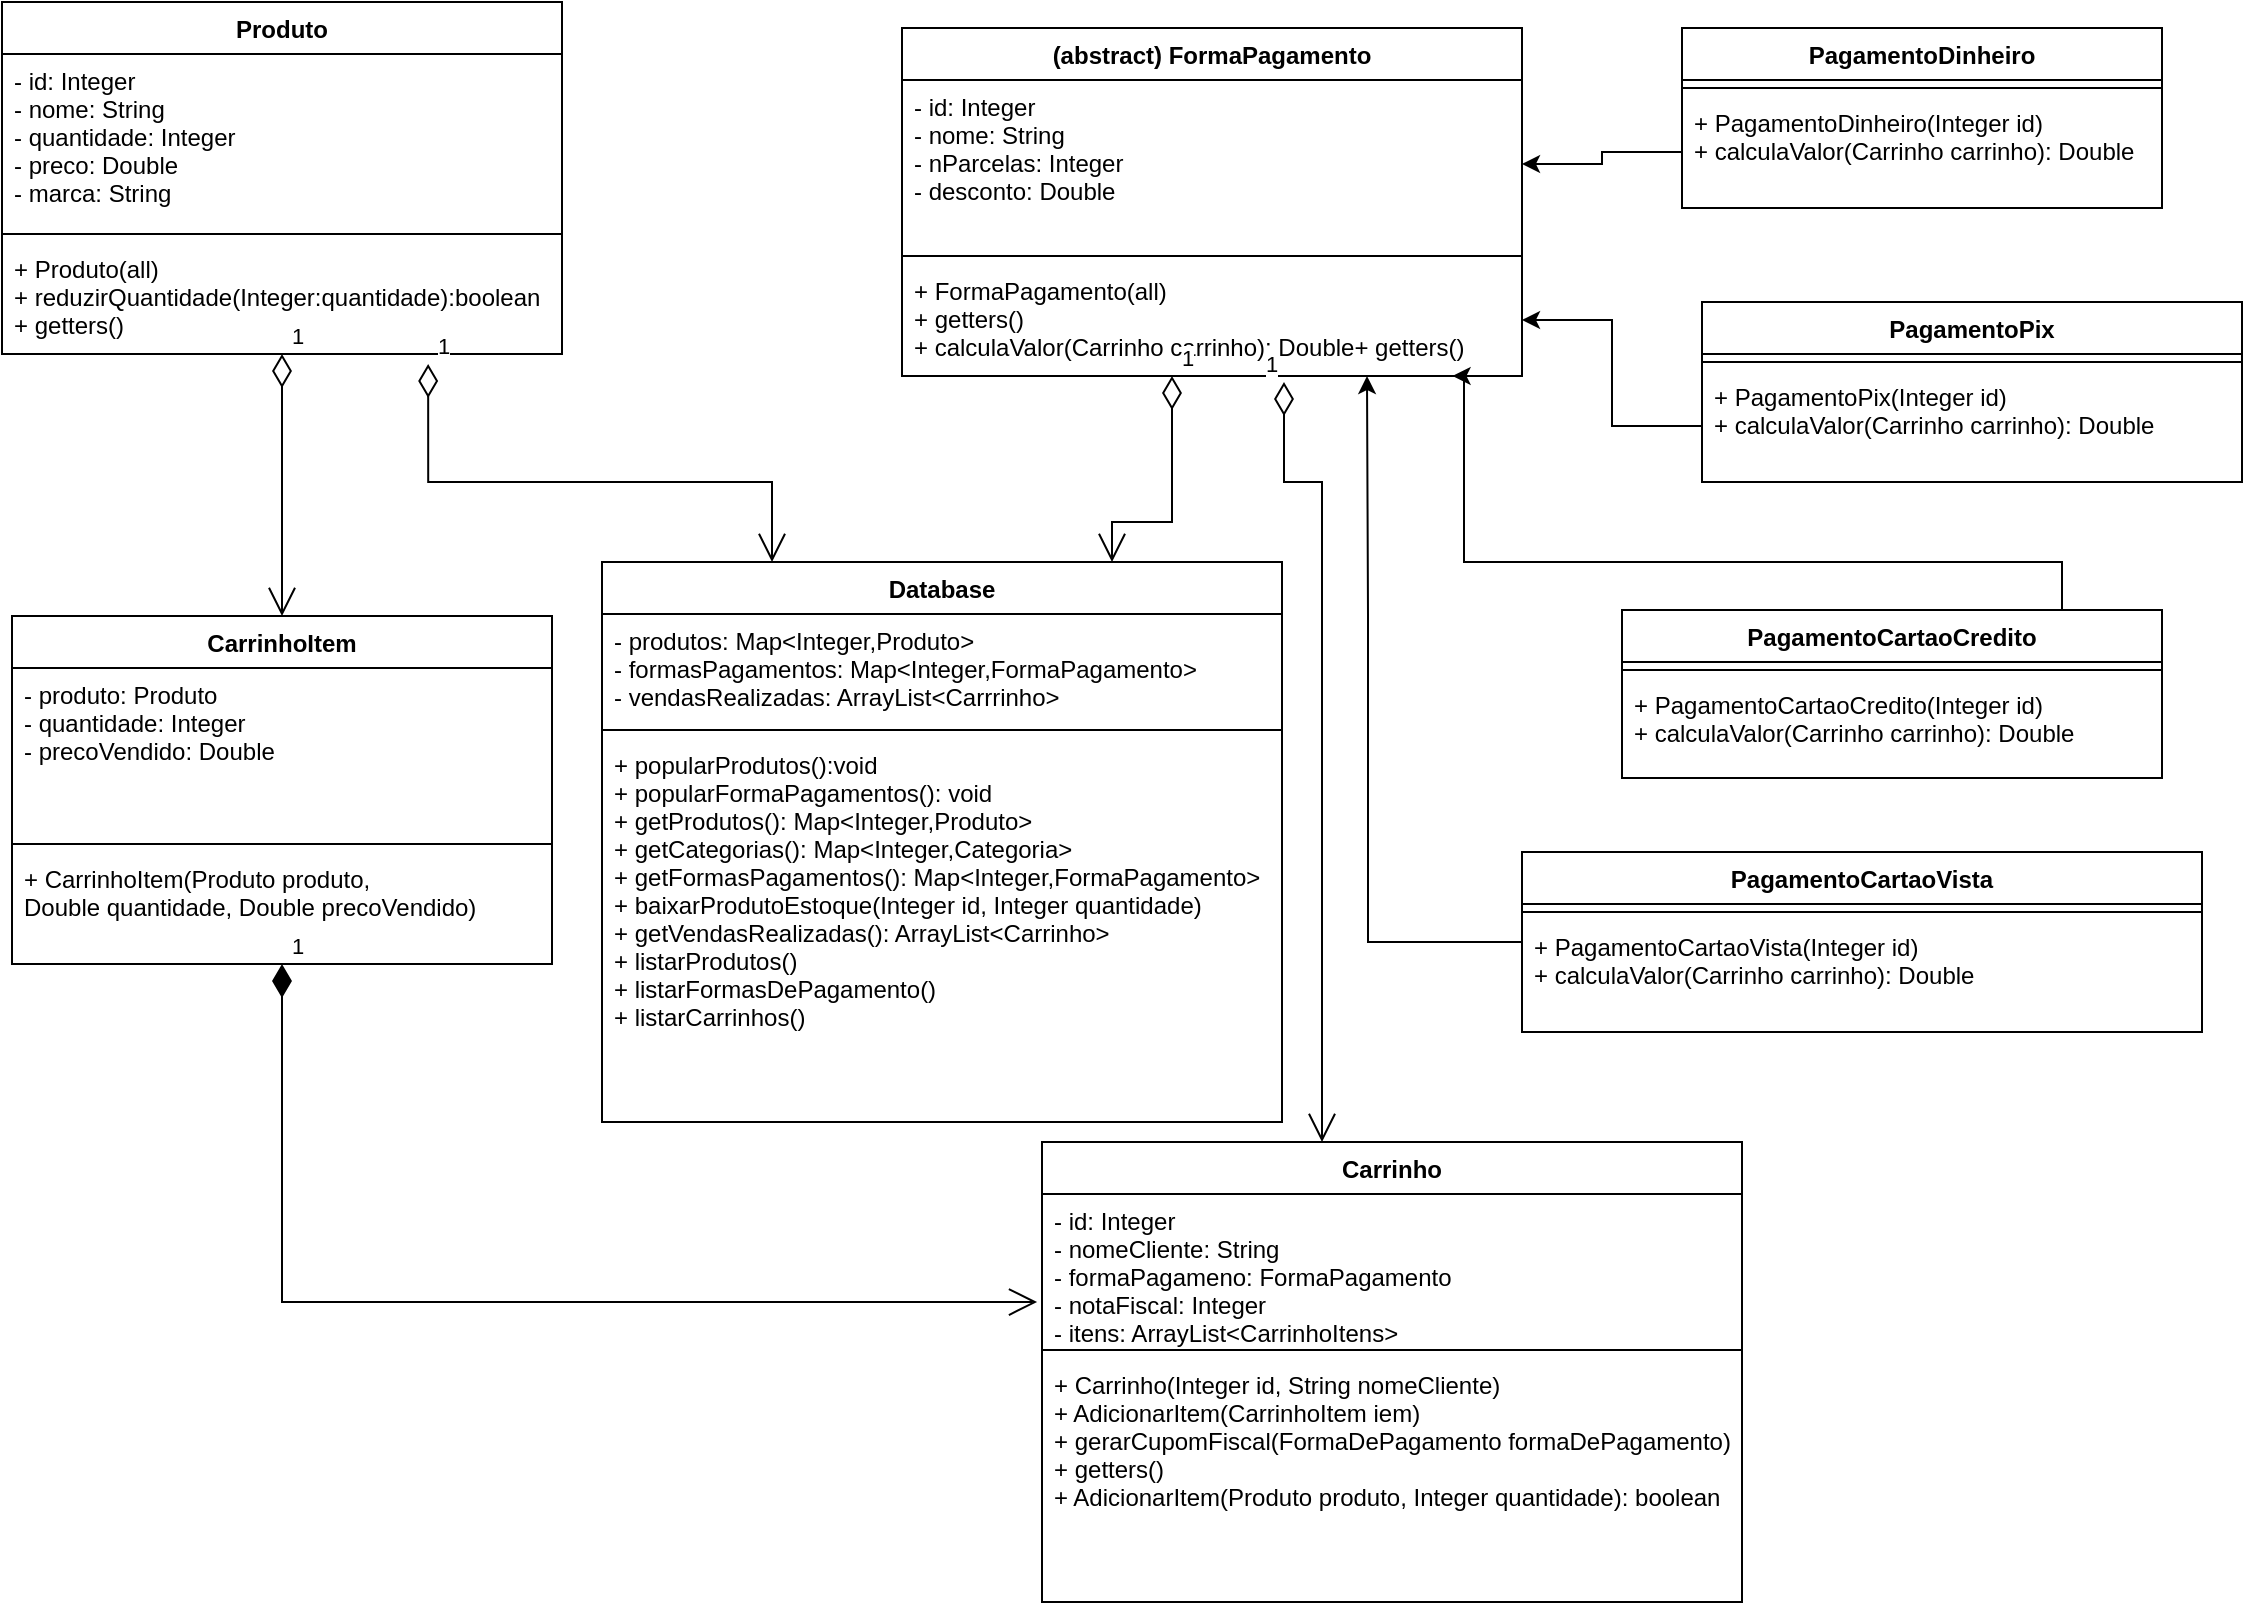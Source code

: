 <mxfile version="15.5.8" type="device"><diagram id="7b9RK0CocCT7Bumxg6Ek" name="Page-1"><mxGraphModel dx="1117" dy="687" grid="1" gridSize="10" guides="1" tooltips="1" connect="1" arrows="1" fold="1" page="1" pageScale="1" pageWidth="1169" pageHeight="827" math="0" shadow="0"><root><mxCell id="0"/><mxCell id="1" parent="0"/><mxCell id="2-MvM2ShZj06Odd4-8YE-1" value="Produto" style="swimlane;fontStyle=1;align=center;verticalAlign=top;childLayout=stackLayout;horizontal=1;startSize=26;horizontalStack=0;resizeParent=1;resizeParentMax=0;resizeLast=0;collapsible=1;marginBottom=0;" parent="1" vertex="1"><mxGeometry x="40" y="20" width="280" height="176" as="geometry"/></mxCell><mxCell id="2-MvM2ShZj06Odd4-8YE-2" value="- id: Integer&#xA;- nome: String&#xA;- quantidade: Integer&#xA;- preco: Double&#xA;- marca: String&#xA;" style="text;strokeColor=none;fillColor=none;align=left;verticalAlign=top;spacingLeft=4;spacingRight=4;overflow=hidden;rotatable=0;points=[[0,0.5],[1,0.5]];portConstraint=eastwest;" parent="2-MvM2ShZj06Odd4-8YE-1" vertex="1"><mxGeometry y="26" width="280" height="86" as="geometry"/></mxCell><mxCell id="2-MvM2ShZj06Odd4-8YE-3" value="" style="line;strokeWidth=1;fillColor=none;align=left;verticalAlign=middle;spacingTop=-1;spacingLeft=3;spacingRight=3;rotatable=0;labelPosition=right;points=[];portConstraint=eastwest;" parent="2-MvM2ShZj06Odd4-8YE-1" vertex="1"><mxGeometry y="112" width="280" height="8" as="geometry"/></mxCell><mxCell id="2-MvM2ShZj06Odd4-8YE-4" value="+ Produto(all)&#xA;+ reduzirQuantidade(Integer:quantidade):boolean&#xA;+ getters()&#xA;" style="text;strokeColor=none;fillColor=none;align=left;verticalAlign=top;spacingLeft=4;spacingRight=4;overflow=hidden;rotatable=0;points=[[0,0.5],[1,0.5]];portConstraint=eastwest;" parent="2-MvM2ShZj06Odd4-8YE-1" vertex="1"><mxGeometry y="120" width="280" height="56" as="geometry"/></mxCell><mxCell id="2-MvM2ShZj06Odd4-8YE-11" value="Database" style="swimlane;fontStyle=1;align=center;verticalAlign=top;childLayout=stackLayout;horizontal=1;startSize=26;horizontalStack=0;resizeParent=1;resizeParentMax=0;resizeLast=0;collapsible=1;marginBottom=0;" parent="1" vertex="1"><mxGeometry x="340" y="300" width="340" height="280" as="geometry"/></mxCell><mxCell id="2-MvM2ShZj06Odd4-8YE-12" value="- produtos: Map&lt;Integer,Produto&gt;&#xA;- formasPagamentos: Map&lt;Integer,FormaPagamento&gt;&#xA;- vendasRealizadas: ArrayList&lt;Carrrinho&gt;&#xA;&#xA;&#xA;&#xA;" style="text;strokeColor=none;fillColor=none;align=left;verticalAlign=top;spacingLeft=4;spacingRight=4;overflow=hidden;rotatable=0;points=[[0,0.5],[1,0.5]];portConstraint=eastwest;" parent="2-MvM2ShZj06Odd4-8YE-11" vertex="1"><mxGeometry y="26" width="340" height="54" as="geometry"/></mxCell><mxCell id="2-MvM2ShZj06Odd4-8YE-13" value="" style="line;strokeWidth=1;fillColor=none;align=left;verticalAlign=middle;spacingTop=-1;spacingLeft=3;spacingRight=3;rotatable=0;labelPosition=right;points=[];portConstraint=eastwest;" parent="2-MvM2ShZj06Odd4-8YE-11" vertex="1"><mxGeometry y="80" width="340" height="8" as="geometry"/></mxCell><mxCell id="2-MvM2ShZj06Odd4-8YE-14" value="+ popularProdutos():void&#xA;+ popularFormaPagamentos(): void&#xA;+ getProdutos(): Map&lt;Integer,Produto&gt;&#xA;+ getCategorias(): Map&lt;Integer,Categoria&gt;&#xA;+ getFormasPagamentos(): Map&lt;Integer,FormaPagamento&gt;&#xA;+ baixarProdutoEstoque(Integer id, Integer quantidade)&#xA;+ getVendasRealizadas(): ArrayList&lt;Carrinho&gt;&#xA;+ listarProdutos()&#xA;+ listarFormasDePagamento()&#xA;+ listarCarrinhos()&#xA;" style="text;strokeColor=none;fillColor=none;align=left;verticalAlign=top;spacingLeft=4;spacingRight=4;overflow=hidden;rotatable=0;points=[[0,0.5],[1,0.5]];portConstraint=eastwest;" parent="2-MvM2ShZj06Odd4-8YE-11" vertex="1"><mxGeometry y="88" width="340" height="192" as="geometry"/></mxCell><mxCell id="2-MvM2ShZj06Odd4-8YE-15" value="(abstract) FormaPagamento" style="swimlane;fontStyle=1;align=center;verticalAlign=top;childLayout=stackLayout;horizontal=1;startSize=26;horizontalStack=0;resizeParent=1;resizeParentMax=0;resizeLast=0;collapsible=1;marginBottom=0;" parent="1" vertex="1"><mxGeometry x="490" y="33" width="310" height="174" as="geometry"/></mxCell><mxCell id="2-MvM2ShZj06Odd4-8YE-16" value="- id: Integer&#xA;- nome: String&#xA;- nParcelas: Integer&#xA;- desconto: Double" style="text;strokeColor=none;fillColor=none;align=left;verticalAlign=top;spacingLeft=4;spacingRight=4;overflow=hidden;rotatable=0;points=[[0,0.5],[1,0.5]];portConstraint=eastwest;" parent="2-MvM2ShZj06Odd4-8YE-15" vertex="1"><mxGeometry y="26" width="310" height="84" as="geometry"/></mxCell><mxCell id="2-MvM2ShZj06Odd4-8YE-17" value="" style="line;strokeWidth=1;fillColor=none;align=left;verticalAlign=middle;spacingTop=-1;spacingLeft=3;spacingRight=3;rotatable=0;labelPosition=right;points=[];portConstraint=eastwest;" parent="2-MvM2ShZj06Odd4-8YE-15" vertex="1"><mxGeometry y="110" width="310" height="8" as="geometry"/></mxCell><mxCell id="2-MvM2ShZj06Odd4-8YE-18" value="+ FormaPagamento(all)&#xA;+ getters()&#xA;+ calculaValor(Carrinho carrinho): Double+ getters()&#xA;" style="text;strokeColor=none;fillColor=none;align=left;verticalAlign=top;spacingLeft=4;spacingRight=4;overflow=hidden;rotatable=0;points=[[0,0.5],[1,0.5]];portConstraint=eastwest;" parent="2-MvM2ShZj06Odd4-8YE-15" vertex="1"><mxGeometry y="118" width="310" height="56" as="geometry"/></mxCell><mxCell id="2-MvM2ShZj06Odd4-8YE-23" value="1" style="endArrow=open;html=1;endSize=12;startArrow=diamondThin;startSize=14;startFill=0;edgeStyle=orthogonalEdgeStyle;align=left;verticalAlign=bottom;rounded=0;entryX=0.25;entryY=0;entryDx=0;entryDy=0;exitX=0.761;exitY=1.089;exitDx=0;exitDy=0;exitPerimeter=0;" parent="1" source="2-MvM2ShZj06Odd4-8YE-4" target="2-MvM2ShZj06Odd4-8YE-11" edge="1"><mxGeometry x="-1" y="3" relative="1" as="geometry"><mxPoint x="340" y="240" as="sourcePoint"/><mxPoint x="530" y="380" as="targetPoint"/><Array as="points"><mxPoint x="253" y="260"/><mxPoint x="425" y="260"/></Array></mxGeometry></mxCell><mxCell id="2-MvM2ShZj06Odd4-8YE-26" value="1" style="endArrow=open;html=1;endSize=12;startArrow=diamondThin;startSize=14;startFill=0;edgeStyle=orthogonalEdgeStyle;align=left;verticalAlign=bottom;rounded=0;entryX=0.75;entryY=0;entryDx=0;entryDy=0;" parent="1" target="2-MvM2ShZj06Odd4-8YE-11" edge="1" source="2-MvM2ShZj06Odd4-8YE-18"><mxGeometry x="-1" y="3" relative="1" as="geometry"><mxPoint x="850" y="220" as="sourcePoint"/><mxPoint x="530" y="380" as="targetPoint"/><Array as="points"><mxPoint x="625" y="280"/><mxPoint x="595" y="280"/></Array></mxGeometry></mxCell><mxCell id="2-MvM2ShZj06Odd4-8YE-27" value="Carrinho" style="swimlane;fontStyle=1;align=center;verticalAlign=top;childLayout=stackLayout;horizontal=1;startSize=26;horizontalStack=0;resizeParent=1;resizeParentMax=0;resizeLast=0;collapsible=1;marginBottom=0;" parent="1" vertex="1"><mxGeometry x="560" y="590" width="350" height="230" as="geometry"/></mxCell><mxCell id="2-MvM2ShZj06Odd4-8YE-28" value="- id: Integer&#xA;- nomeCliente: String&#xA;- formaPagameno: FormaPagamento&#xA;- notaFiscal: Integer&#xA;- itens: ArrayList&lt;CarrinhoItens&gt;&#xA;" style="text;strokeColor=none;fillColor=none;align=left;verticalAlign=top;spacingLeft=4;spacingRight=4;overflow=hidden;rotatable=0;points=[[0,0.5],[1,0.5]];portConstraint=eastwest;" parent="2-MvM2ShZj06Odd4-8YE-27" vertex="1"><mxGeometry y="26" width="350" height="74" as="geometry"/></mxCell><mxCell id="2-MvM2ShZj06Odd4-8YE-29" value="" style="line;strokeWidth=1;fillColor=none;align=left;verticalAlign=middle;spacingTop=-1;spacingLeft=3;spacingRight=3;rotatable=0;labelPosition=right;points=[];portConstraint=eastwest;" parent="2-MvM2ShZj06Odd4-8YE-27" vertex="1"><mxGeometry y="100" width="350" height="8" as="geometry"/></mxCell><mxCell id="2-MvM2ShZj06Odd4-8YE-30" value="+ Carrinho(Integer id, String nomeCliente)&#xA;+ AdicionarItem(CarrinhoItem iem)&#xA;+ gerarCupomFiscal(FormaDePagamento formaDePagamento)&#xA;+ getters()&#xA;+ AdicionarItem(Produto produto, Integer quantidade): boolean&#xA;&#xA;&#xA;&#xA;&#xA;" style="text;strokeColor=none;fillColor=none;align=left;verticalAlign=top;spacingLeft=4;spacingRight=4;overflow=hidden;rotatable=0;points=[[0,0.5],[1,0.5]];portConstraint=eastwest;" parent="2-MvM2ShZj06Odd4-8YE-27" vertex="1"><mxGeometry y="108" width="350" height="122" as="geometry"/></mxCell><mxCell id="2-MvM2ShZj06Odd4-8YE-31" value="CarrinhoItem" style="swimlane;fontStyle=1;align=center;verticalAlign=top;childLayout=stackLayout;horizontal=1;startSize=26;horizontalStack=0;resizeParent=1;resizeParentMax=0;resizeLast=0;collapsible=1;marginBottom=0;" parent="1" vertex="1"><mxGeometry x="45" y="327" width="270" height="174" as="geometry"/></mxCell><mxCell id="2-MvM2ShZj06Odd4-8YE-32" value="- produto: Produto&#xA;- quantidade: Integer&#xA;- precoVendido: Double&#xA;" style="text;strokeColor=none;fillColor=none;align=left;verticalAlign=top;spacingLeft=4;spacingRight=4;overflow=hidden;rotatable=0;points=[[0,0.5],[1,0.5]];portConstraint=eastwest;" parent="2-MvM2ShZj06Odd4-8YE-31" vertex="1"><mxGeometry y="26" width="270" height="84" as="geometry"/></mxCell><mxCell id="2-MvM2ShZj06Odd4-8YE-33" value="" style="line;strokeWidth=1;fillColor=none;align=left;verticalAlign=middle;spacingTop=-1;spacingLeft=3;spacingRight=3;rotatable=0;labelPosition=right;points=[];portConstraint=eastwest;" parent="2-MvM2ShZj06Odd4-8YE-31" vertex="1"><mxGeometry y="110" width="270" height="8" as="geometry"/></mxCell><mxCell id="2-MvM2ShZj06Odd4-8YE-34" value="+ CarrinhoItem(Produto produto,&#xA;Double quantidade, Double precoVendido)&#xA;" style="text;strokeColor=none;fillColor=none;align=left;verticalAlign=top;spacingLeft=4;spacingRight=4;overflow=hidden;rotatable=0;points=[[0,0.5],[1,0.5]];portConstraint=eastwest;" parent="2-MvM2ShZj06Odd4-8YE-31" vertex="1"><mxGeometry y="118" width="270" height="56" as="geometry"/></mxCell><mxCell id="2-MvM2ShZj06Odd4-8YE-37" value="1" style="endArrow=open;html=1;endSize=12;startArrow=diamondThin;startSize=14;startFill=0;edgeStyle=orthogonalEdgeStyle;align=left;verticalAlign=bottom;rounded=0;entryX=0.5;entryY=0;entryDx=0;entryDy=0;exitX=0.5;exitY=1;exitDx=0;exitDy=0;" parent="1" source="2-MvM2ShZj06Odd4-8YE-1" target="2-MvM2ShZj06Odd4-8YE-31" edge="1"><mxGeometry x="-1" y="3" relative="1" as="geometry"><mxPoint x="640" y="480" as="sourcePoint"/><mxPoint x="800" y="480" as="targetPoint"/></mxGeometry></mxCell><mxCell id="2-MvM2ShZj06Odd4-8YE-38" value="1" style="endArrow=open;html=1;endSize=12;startArrow=diamondThin;startSize=14;startFill=0;edgeStyle=orthogonalEdgeStyle;align=left;verticalAlign=bottom;rounded=0;" parent="1" target="2-MvM2ShZj06Odd4-8YE-27" edge="1"><mxGeometry x="-1" y="-11" relative="1" as="geometry"><mxPoint x="681" y="210" as="sourcePoint"/><mxPoint x="700" y="610" as="targetPoint"/><Array as="points"><mxPoint x="681" y="260"/><mxPoint x="700" y="260"/><mxPoint x="700" y="610"/><mxPoint x="745" y="610"/></Array><mxPoint as="offset"/></mxGeometry></mxCell><mxCell id="2-MvM2ShZj06Odd4-8YE-39" value="1" style="endArrow=open;html=1;endSize=12;startArrow=diamondThin;startSize=14;startFill=1;edgeStyle=orthogonalEdgeStyle;align=left;verticalAlign=bottom;rounded=0;entryX=-0.007;entryY=0.73;entryDx=0;entryDy=0;entryPerimeter=0;" parent="1" source="2-MvM2ShZj06Odd4-8YE-34" target="2-MvM2ShZj06Odd4-8YE-28" edge="1"><mxGeometry x="-1" y="3" relative="1" as="geometry"><mxPoint x="500" y="610" as="sourcePoint"/><mxPoint x="660" y="480" as="targetPoint"/><Array as="points"><mxPoint x="180" y="670"/></Array></mxGeometry></mxCell><mxCell id="PwrXB7jKrA3HGk53u8Lw-1" value="PagamentoDinheiro&#xA;" style="swimlane;fontStyle=1;align=center;verticalAlign=top;childLayout=stackLayout;horizontal=1;startSize=26;horizontalStack=0;resizeParent=1;resizeParentMax=0;resizeLast=0;collapsible=1;marginBottom=0;" parent="1" vertex="1"><mxGeometry x="880" y="33" width="240" height="90" as="geometry"/></mxCell><mxCell id="PwrXB7jKrA3HGk53u8Lw-3" value="" style="line;strokeWidth=1;fillColor=none;align=left;verticalAlign=middle;spacingTop=-1;spacingLeft=3;spacingRight=3;rotatable=0;labelPosition=right;points=[];portConstraint=eastwest;" parent="PwrXB7jKrA3HGk53u8Lw-1" vertex="1"><mxGeometry y="26" width="240" height="8" as="geometry"/></mxCell><mxCell id="PwrXB7jKrA3HGk53u8Lw-4" value="+ PagamentoDinheiro(Integer id)&#xA;+ calculaValor(Carrinho carrinho): Double&#xA;" style="text;strokeColor=none;fillColor=none;align=left;verticalAlign=top;spacingLeft=4;spacingRight=4;overflow=hidden;rotatable=0;points=[[0,0.5],[1,0.5]];portConstraint=eastwest;" parent="PwrXB7jKrA3HGk53u8Lw-1" vertex="1"><mxGeometry y="34" width="240" height="56" as="geometry"/></mxCell><mxCell id="PwrXB7jKrA3HGk53u8Lw-5" value="PagamentoPix" style="swimlane;fontStyle=1;align=center;verticalAlign=top;childLayout=stackLayout;horizontal=1;startSize=26;horizontalStack=0;resizeParent=1;resizeParentMax=0;resizeLast=0;collapsible=1;marginBottom=0;" parent="1" vertex="1"><mxGeometry x="890" y="170" width="270" height="90" as="geometry"><mxRectangle x="990" y="160" width="110" height="26" as="alternateBounds"/></mxGeometry></mxCell><mxCell id="PwrXB7jKrA3HGk53u8Lw-6" value="" style="line;strokeWidth=1;fillColor=none;align=left;verticalAlign=middle;spacingTop=-1;spacingLeft=3;spacingRight=3;rotatable=0;labelPosition=right;points=[];portConstraint=eastwest;" parent="PwrXB7jKrA3HGk53u8Lw-5" vertex="1"><mxGeometry y="26" width="270" height="8" as="geometry"/></mxCell><mxCell id="PwrXB7jKrA3HGk53u8Lw-7" value="+ PagamentoPix(Integer id)&#xA;+ calculaValor(Carrinho carrinho): Double&#xA;&#xA;&#xA;" style="text;strokeColor=none;fillColor=none;align=left;verticalAlign=top;spacingLeft=4;spacingRight=4;overflow=hidden;rotatable=0;points=[[0,0.5],[1,0.5]];portConstraint=eastwest;" parent="PwrXB7jKrA3HGk53u8Lw-5" vertex="1"><mxGeometry y="34" width="270" height="56" as="geometry"/></mxCell><mxCell id="PwrXB7jKrA3HGk53u8Lw-18" style="edgeStyle=orthogonalEdgeStyle;rounded=0;orthogonalLoop=1;jettySize=auto;html=1;entryX=0.75;entryY=1;entryDx=0;entryDy=0;" parent="1" source="PwrXB7jKrA3HGk53u8Lw-8" target="2-MvM2ShZj06Odd4-8YE-15" edge="1"><mxGeometry relative="1" as="geometry"><Array as="points"><mxPoint x="723" y="490"/><mxPoint x="723" y="326"/></Array></mxGeometry></mxCell><mxCell id="PwrXB7jKrA3HGk53u8Lw-8" value="PagamentoCartaoVista" style="swimlane;fontStyle=1;align=center;verticalAlign=top;childLayout=stackLayout;horizontal=1;startSize=26;horizontalStack=0;resizeParent=1;resizeParentMax=0;resizeLast=0;collapsible=1;marginBottom=0;" parent="1" vertex="1"><mxGeometry x="800" y="445" width="340" height="90" as="geometry"/></mxCell><mxCell id="PwrXB7jKrA3HGk53u8Lw-9" value="" style="line;strokeWidth=1;fillColor=none;align=left;verticalAlign=middle;spacingTop=-1;spacingLeft=3;spacingRight=3;rotatable=0;labelPosition=right;points=[];portConstraint=eastwest;" parent="PwrXB7jKrA3HGk53u8Lw-8" vertex="1"><mxGeometry y="26" width="340" height="8" as="geometry"/></mxCell><mxCell id="PwrXB7jKrA3HGk53u8Lw-10" value="+ PagamentoCartaoVista(Integer id)&#xA;+ calculaValor(Carrinho carrinho): Double&#xA;&#xA;&#xA;" style="text;strokeColor=none;fillColor=none;align=left;verticalAlign=top;spacingLeft=4;spacingRight=4;overflow=hidden;rotatable=0;points=[[0,0.5],[1,0.5]];portConstraint=eastwest;" parent="PwrXB7jKrA3HGk53u8Lw-8" vertex="1"><mxGeometry y="34" width="340" height="56" as="geometry"/></mxCell><mxCell id="PwrXB7jKrA3HGk53u8Lw-19" style="edgeStyle=orthogonalEdgeStyle;rounded=0;orthogonalLoop=1;jettySize=auto;html=1;entryX=0.888;entryY=1;entryDx=0;entryDy=0;entryPerimeter=0;" parent="1" source="PwrXB7jKrA3HGk53u8Lw-11" target="2-MvM2ShZj06Odd4-8YE-18" edge="1"><mxGeometry relative="1" as="geometry"><Array as="points"><mxPoint x="1070" y="300"/><mxPoint x="771" y="300"/></Array></mxGeometry></mxCell><mxCell id="PwrXB7jKrA3HGk53u8Lw-16" value="" style="edgeStyle=orthogonalEdgeStyle;rounded=0;orthogonalLoop=1;jettySize=auto;html=1;" parent="1" source="PwrXB7jKrA3HGk53u8Lw-4" target="2-MvM2ShZj06Odd4-8YE-16" edge="1"><mxGeometry relative="1" as="geometry"/></mxCell><mxCell id="PwrXB7jKrA3HGk53u8Lw-17" value="" style="edgeStyle=orthogonalEdgeStyle;rounded=0;orthogonalLoop=1;jettySize=auto;html=1;" parent="1" source="PwrXB7jKrA3HGk53u8Lw-7" target="2-MvM2ShZj06Odd4-8YE-18" edge="1"><mxGeometry relative="1" as="geometry"/></mxCell><mxCell id="PwrXB7jKrA3HGk53u8Lw-11" value="PagamentoCartaoCredito" style="swimlane;fontStyle=1;align=center;verticalAlign=top;childLayout=stackLayout;horizontal=1;startSize=26;horizontalStack=0;resizeParent=1;resizeParentMax=0;resizeLast=0;collapsible=1;marginBottom=0;" parent="1" vertex="1"><mxGeometry x="850" y="324" width="270" height="84" as="geometry"/></mxCell><mxCell id="PwrXB7jKrA3HGk53u8Lw-12" value="" style="line;strokeWidth=1;fillColor=none;align=left;verticalAlign=middle;spacingTop=-1;spacingLeft=3;spacingRight=3;rotatable=0;labelPosition=right;points=[];portConstraint=eastwest;" parent="PwrXB7jKrA3HGk53u8Lw-11" vertex="1"><mxGeometry y="26" width="270" height="8" as="geometry"/></mxCell><mxCell id="PwrXB7jKrA3HGk53u8Lw-13" value="+ PagamentoCartaoCredito(Integer id)&#xA;+ calculaValor(Carrinho carrinho): Double&#xA;&#xA;&#xA;" style="text;strokeColor=none;fillColor=none;align=left;verticalAlign=top;spacingLeft=4;spacingRight=4;overflow=hidden;rotatable=0;points=[[0,0.5],[1,0.5]];portConstraint=eastwest;" parent="PwrXB7jKrA3HGk53u8Lw-11" vertex="1"><mxGeometry y="34" width="270" height="50" as="geometry"/></mxCell></root></mxGraphModel></diagram></mxfile>